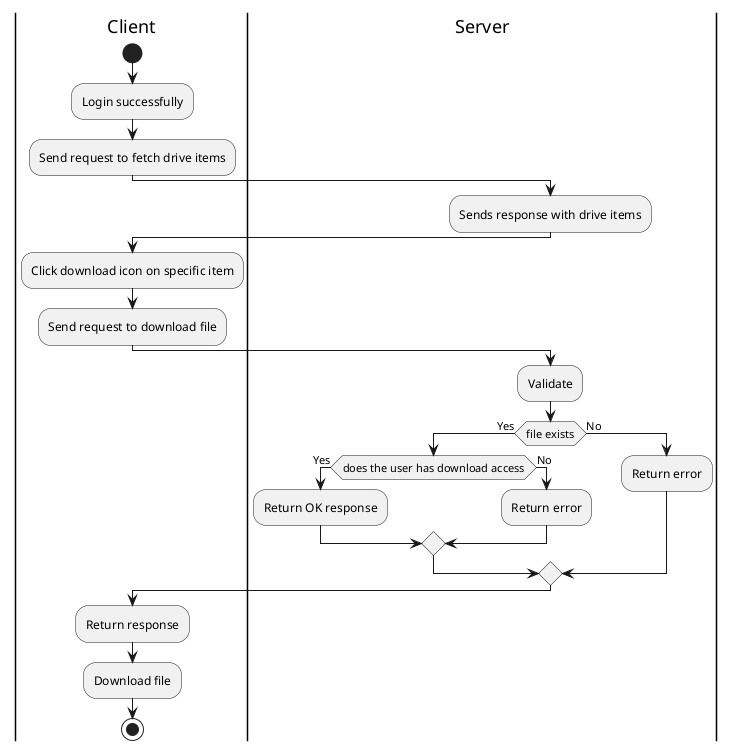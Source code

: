 @startuml
|Client|
start
|Client|
:Login successfully;
:Send request to fetch drive items;
|Server|
:Sends response with drive items;
|Client|
:Click download icon on specific item;
:Send request to download file;
|Server|
:Validate;
if (file exists) then
 ->Yes;
 if (does the user has download access) then
  ->Yes;
  :Return OK response;
 else
  ->No;
  :Return error;
 endif
else
 -> No;
 :Return error;
endif
|Client|
:Return response;
:Download file;
stop
@enduml
